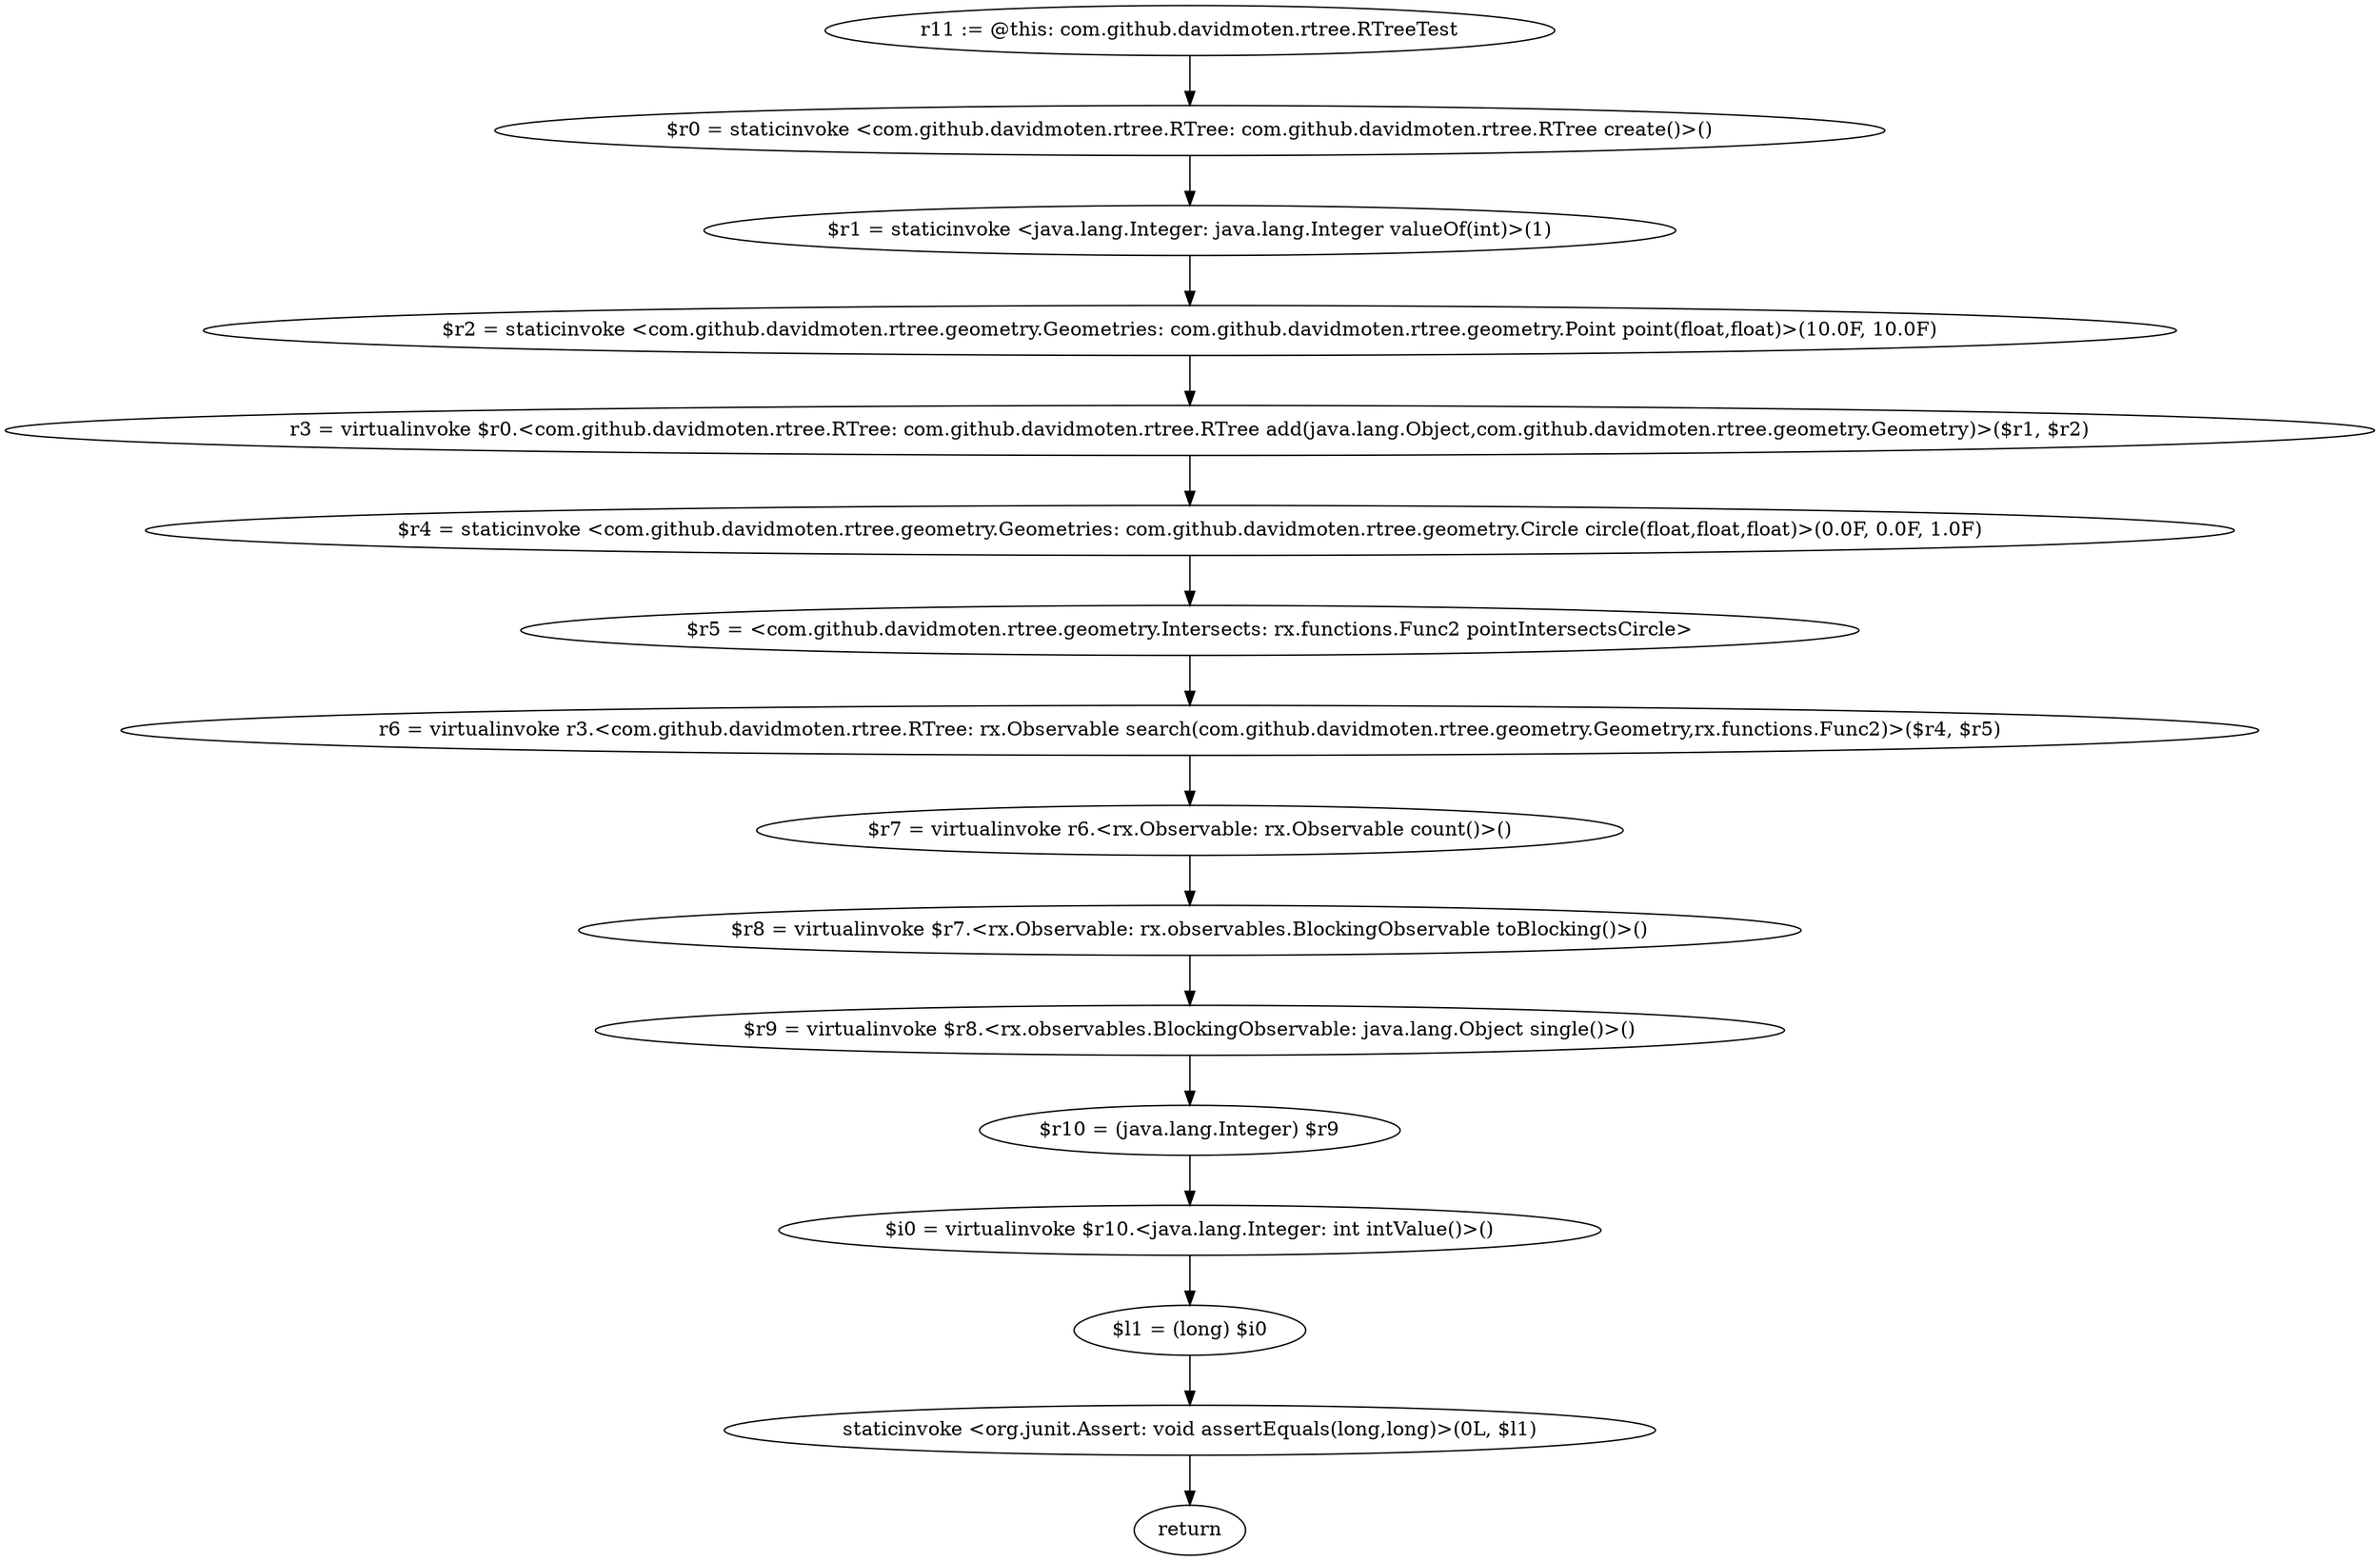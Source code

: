 digraph "unitGraph" {
    "r11 := @this: com.github.davidmoten.rtree.RTreeTest"
    "$r0 = staticinvoke <com.github.davidmoten.rtree.RTree: com.github.davidmoten.rtree.RTree create()>()"
    "$r1 = staticinvoke <java.lang.Integer: java.lang.Integer valueOf(int)>(1)"
    "$r2 = staticinvoke <com.github.davidmoten.rtree.geometry.Geometries: com.github.davidmoten.rtree.geometry.Point point(float,float)>(10.0F, 10.0F)"
    "r3 = virtualinvoke $r0.<com.github.davidmoten.rtree.RTree: com.github.davidmoten.rtree.RTree add(java.lang.Object,com.github.davidmoten.rtree.geometry.Geometry)>($r1, $r2)"
    "$r4 = staticinvoke <com.github.davidmoten.rtree.geometry.Geometries: com.github.davidmoten.rtree.geometry.Circle circle(float,float,float)>(0.0F, 0.0F, 1.0F)"
    "$r5 = <com.github.davidmoten.rtree.geometry.Intersects: rx.functions.Func2 pointIntersectsCircle>"
    "r6 = virtualinvoke r3.<com.github.davidmoten.rtree.RTree: rx.Observable search(com.github.davidmoten.rtree.geometry.Geometry,rx.functions.Func2)>($r4, $r5)"
    "$r7 = virtualinvoke r6.<rx.Observable: rx.Observable count()>()"
    "$r8 = virtualinvoke $r7.<rx.Observable: rx.observables.BlockingObservable toBlocking()>()"
    "$r9 = virtualinvoke $r8.<rx.observables.BlockingObservable: java.lang.Object single()>()"
    "$r10 = (java.lang.Integer) $r9"
    "$i0 = virtualinvoke $r10.<java.lang.Integer: int intValue()>()"
    "$l1 = (long) $i0"
    "staticinvoke <org.junit.Assert: void assertEquals(long,long)>(0L, $l1)"
    "return"
    "r11 := @this: com.github.davidmoten.rtree.RTreeTest"->"$r0 = staticinvoke <com.github.davidmoten.rtree.RTree: com.github.davidmoten.rtree.RTree create()>()";
    "$r0 = staticinvoke <com.github.davidmoten.rtree.RTree: com.github.davidmoten.rtree.RTree create()>()"->"$r1 = staticinvoke <java.lang.Integer: java.lang.Integer valueOf(int)>(1)";
    "$r1 = staticinvoke <java.lang.Integer: java.lang.Integer valueOf(int)>(1)"->"$r2 = staticinvoke <com.github.davidmoten.rtree.geometry.Geometries: com.github.davidmoten.rtree.geometry.Point point(float,float)>(10.0F, 10.0F)";
    "$r2 = staticinvoke <com.github.davidmoten.rtree.geometry.Geometries: com.github.davidmoten.rtree.geometry.Point point(float,float)>(10.0F, 10.0F)"->"r3 = virtualinvoke $r0.<com.github.davidmoten.rtree.RTree: com.github.davidmoten.rtree.RTree add(java.lang.Object,com.github.davidmoten.rtree.geometry.Geometry)>($r1, $r2)";
    "r3 = virtualinvoke $r0.<com.github.davidmoten.rtree.RTree: com.github.davidmoten.rtree.RTree add(java.lang.Object,com.github.davidmoten.rtree.geometry.Geometry)>($r1, $r2)"->"$r4 = staticinvoke <com.github.davidmoten.rtree.geometry.Geometries: com.github.davidmoten.rtree.geometry.Circle circle(float,float,float)>(0.0F, 0.0F, 1.0F)";
    "$r4 = staticinvoke <com.github.davidmoten.rtree.geometry.Geometries: com.github.davidmoten.rtree.geometry.Circle circle(float,float,float)>(0.0F, 0.0F, 1.0F)"->"$r5 = <com.github.davidmoten.rtree.geometry.Intersects: rx.functions.Func2 pointIntersectsCircle>";
    "$r5 = <com.github.davidmoten.rtree.geometry.Intersects: rx.functions.Func2 pointIntersectsCircle>"->"r6 = virtualinvoke r3.<com.github.davidmoten.rtree.RTree: rx.Observable search(com.github.davidmoten.rtree.geometry.Geometry,rx.functions.Func2)>($r4, $r5)";
    "r6 = virtualinvoke r3.<com.github.davidmoten.rtree.RTree: rx.Observable search(com.github.davidmoten.rtree.geometry.Geometry,rx.functions.Func2)>($r4, $r5)"->"$r7 = virtualinvoke r6.<rx.Observable: rx.Observable count()>()";
    "$r7 = virtualinvoke r6.<rx.Observable: rx.Observable count()>()"->"$r8 = virtualinvoke $r7.<rx.Observable: rx.observables.BlockingObservable toBlocking()>()";
    "$r8 = virtualinvoke $r7.<rx.Observable: rx.observables.BlockingObservable toBlocking()>()"->"$r9 = virtualinvoke $r8.<rx.observables.BlockingObservable: java.lang.Object single()>()";
    "$r9 = virtualinvoke $r8.<rx.observables.BlockingObservable: java.lang.Object single()>()"->"$r10 = (java.lang.Integer) $r9";
    "$r10 = (java.lang.Integer) $r9"->"$i0 = virtualinvoke $r10.<java.lang.Integer: int intValue()>()";
    "$i0 = virtualinvoke $r10.<java.lang.Integer: int intValue()>()"->"$l1 = (long) $i0";
    "$l1 = (long) $i0"->"staticinvoke <org.junit.Assert: void assertEquals(long,long)>(0L, $l1)";
    "staticinvoke <org.junit.Assert: void assertEquals(long,long)>(0L, $l1)"->"return";
}
